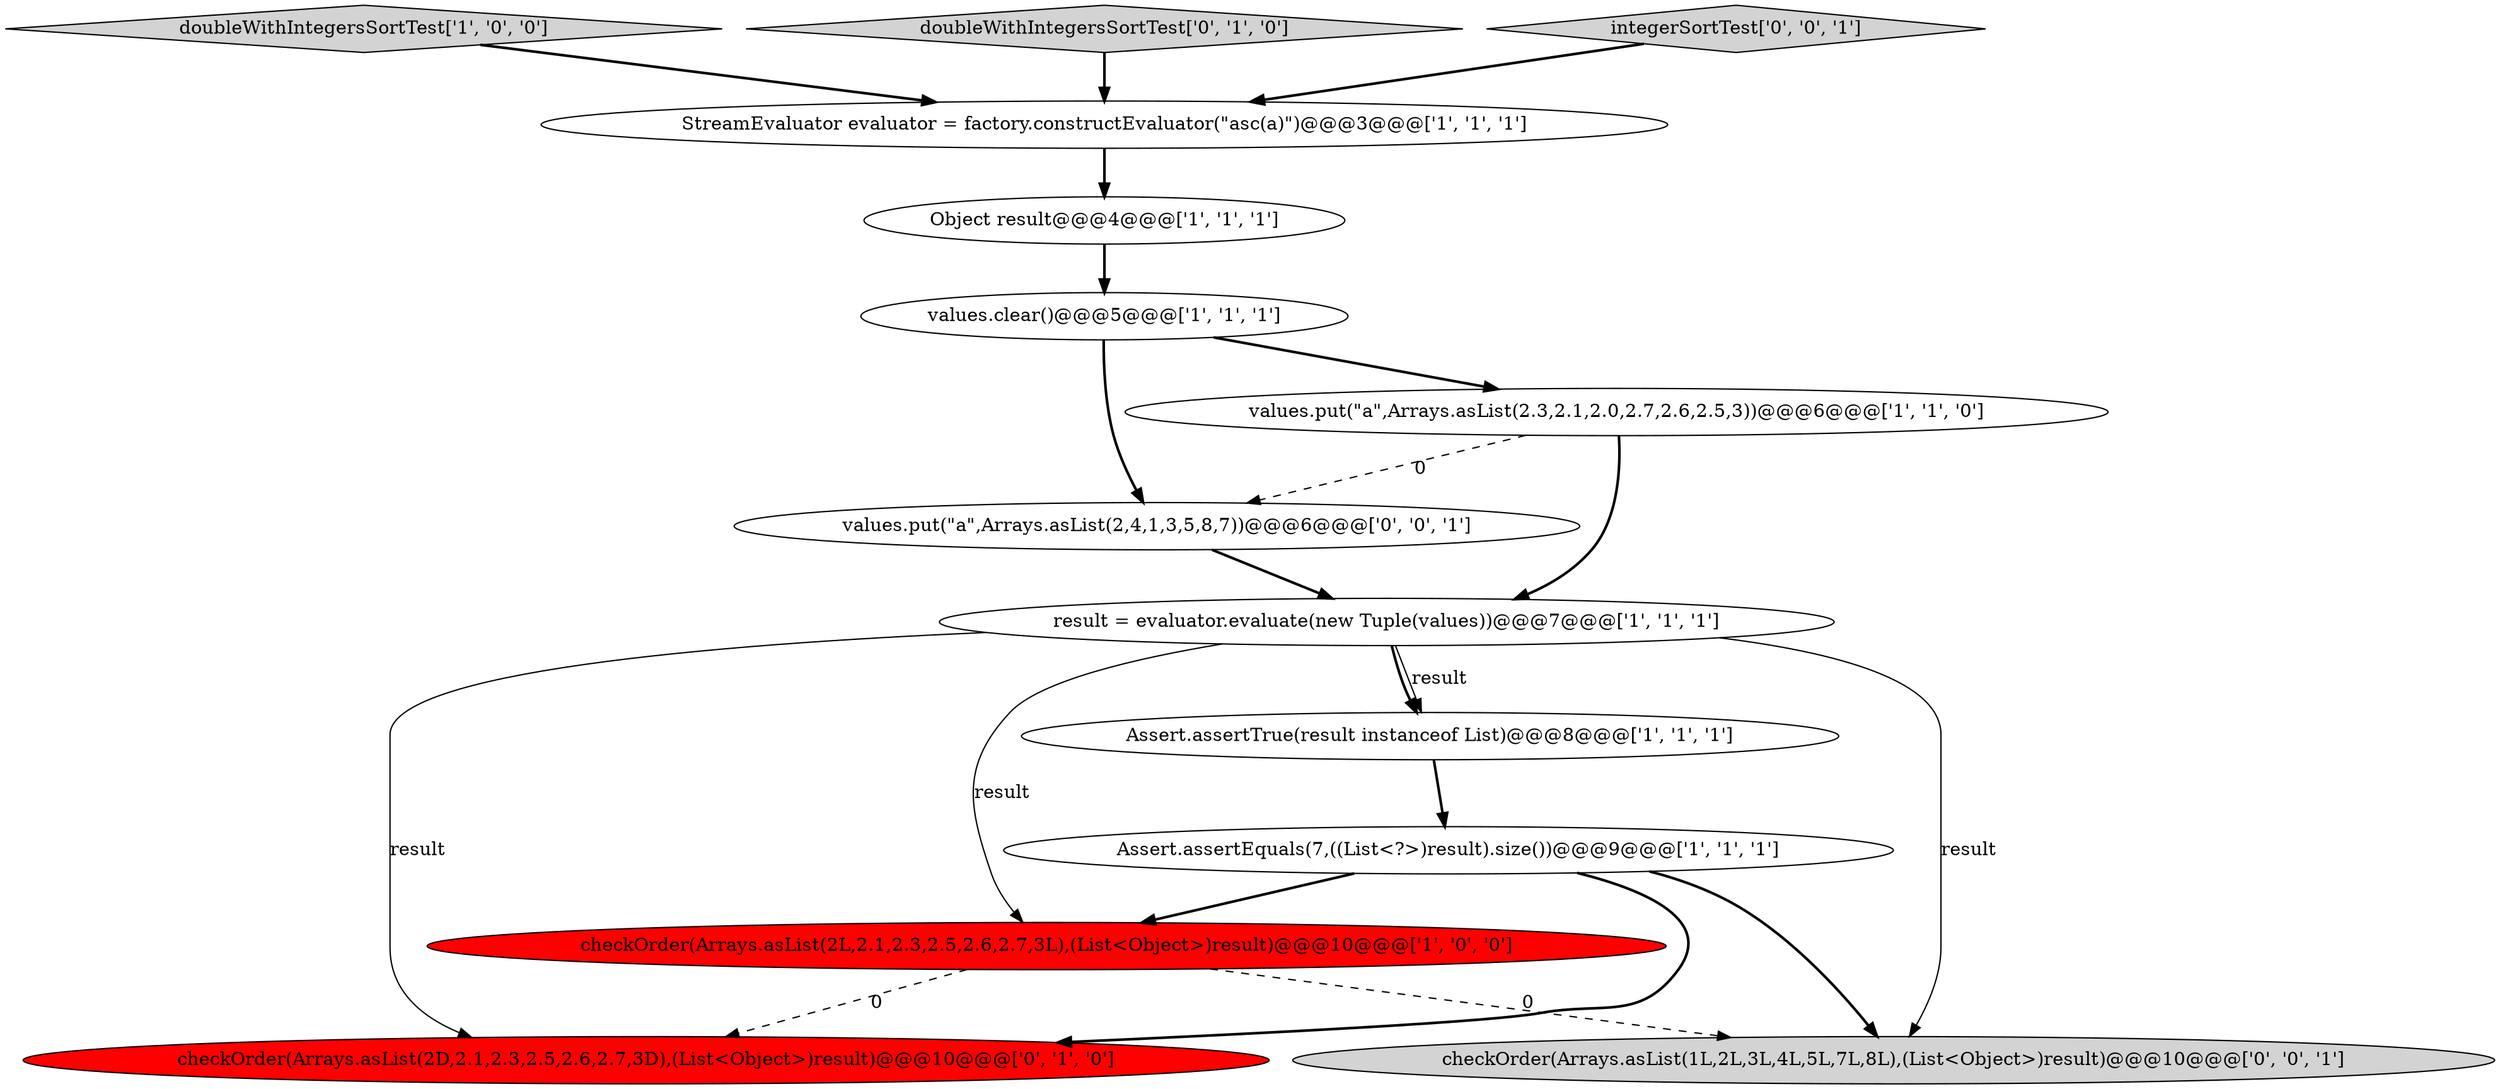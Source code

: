 digraph {
4 [style = filled, label = "doubleWithIntegersSortTest['1', '0', '0']", fillcolor = lightgray, shape = diamond image = "AAA0AAABBB1BBB"];
12 [style = filled, label = "values.put(\"a\",Arrays.asList(2,4,1,3,5,8,7))@@@6@@@['0', '0', '1']", fillcolor = white, shape = ellipse image = "AAA0AAABBB3BBB"];
10 [style = filled, label = "checkOrder(Arrays.asList(2D,2.1,2.3,2.5,2.6,2.7,3D),(List<Object>)result)@@@10@@@['0', '1', '0']", fillcolor = red, shape = ellipse image = "AAA1AAABBB2BBB"];
8 [style = filled, label = "values.put(\"a\",Arrays.asList(2.3,2.1,2.0,2.7,2.6,2.5,3))@@@6@@@['1', '1', '0']", fillcolor = white, shape = ellipse image = "AAA0AAABBB1BBB"];
0 [style = filled, label = "StreamEvaluator evaluator = factory.constructEvaluator(\"asc(a)\")@@@3@@@['1', '1', '1']", fillcolor = white, shape = ellipse image = "AAA0AAABBB1BBB"];
5 [style = filled, label = "result = evaluator.evaluate(new Tuple(values))@@@7@@@['1', '1', '1']", fillcolor = white, shape = ellipse image = "AAA0AAABBB1BBB"];
1 [style = filled, label = "values.clear()@@@5@@@['1', '1', '1']", fillcolor = white, shape = ellipse image = "AAA0AAABBB1BBB"];
7 [style = filled, label = "Assert.assertTrue(result instanceof List)@@@8@@@['1', '1', '1']", fillcolor = white, shape = ellipse image = "AAA0AAABBB1BBB"];
9 [style = filled, label = "doubleWithIntegersSortTest['0', '1', '0']", fillcolor = lightgray, shape = diamond image = "AAA0AAABBB2BBB"];
3 [style = filled, label = "Object result@@@4@@@['1', '1', '1']", fillcolor = white, shape = ellipse image = "AAA0AAABBB1BBB"];
13 [style = filled, label = "integerSortTest['0', '0', '1']", fillcolor = lightgray, shape = diamond image = "AAA0AAABBB3BBB"];
11 [style = filled, label = "checkOrder(Arrays.asList(1L,2L,3L,4L,5L,7L,8L),(List<Object>)result)@@@10@@@['0', '0', '1']", fillcolor = lightgray, shape = ellipse image = "AAA0AAABBB3BBB"];
2 [style = filled, label = "Assert.assertEquals(7,((List<?>)result).size())@@@9@@@['1', '1', '1']", fillcolor = white, shape = ellipse image = "AAA0AAABBB1BBB"];
6 [style = filled, label = "checkOrder(Arrays.asList(2L,2.1,2.3,2.5,2.6,2.7,3L),(List<Object>)result)@@@10@@@['1', '0', '0']", fillcolor = red, shape = ellipse image = "AAA1AAABBB1BBB"];
0->3 [style = bold, label=""];
1->8 [style = bold, label=""];
9->0 [style = bold, label=""];
12->5 [style = bold, label=""];
3->1 [style = bold, label=""];
5->6 [style = solid, label="result"];
2->6 [style = bold, label=""];
6->11 [style = dashed, label="0"];
5->10 [style = solid, label="result"];
8->12 [style = dashed, label="0"];
2->10 [style = bold, label=""];
4->0 [style = bold, label=""];
6->10 [style = dashed, label="0"];
8->5 [style = bold, label=""];
7->2 [style = bold, label=""];
1->12 [style = bold, label=""];
5->7 [style = bold, label=""];
5->11 [style = solid, label="result"];
5->7 [style = solid, label="result"];
2->11 [style = bold, label=""];
13->0 [style = bold, label=""];
}
